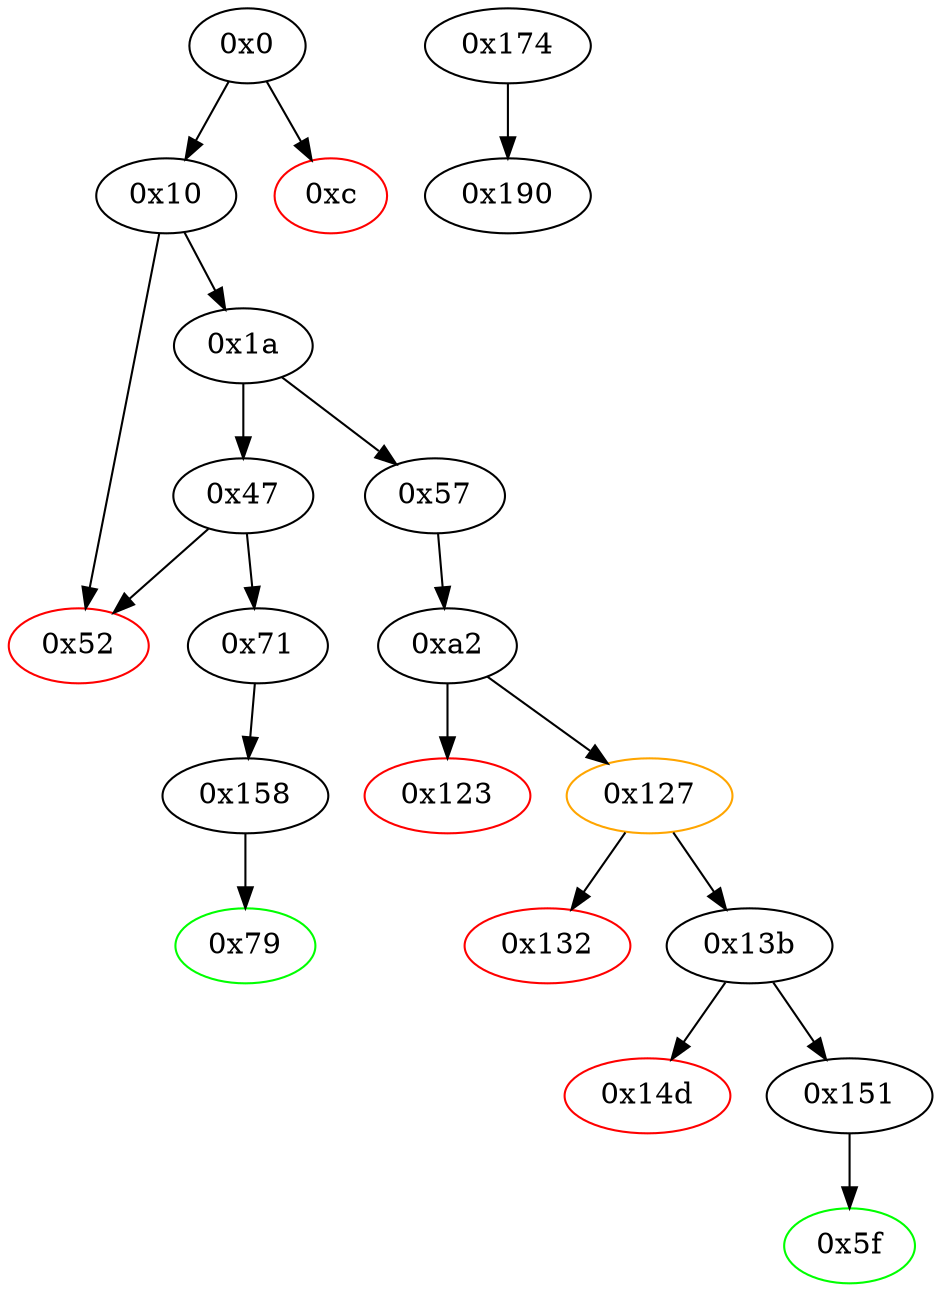 strict digraph "" {
"0x57" [fillcolor=white, id="0x57", style=filled, tooltip="Block 0x57\n[0x57:0x5e]\n---\nPredecessors: [0x1a]\nSuccessors: [0xa2]\n---\n0x57 JUMPDEST\n0x58 PUSH2 0x5f\n0x5b PUSH2 0xa2\n0x5e JUMP\n---\n0x57: JUMPDEST \n0x58: V21 = 0x5f\n0x5b: V22 = 0xa2\n0x5e: JUMP 0xa2\n---\nEntry stack: [V13]\nStack pops: 0\nStack additions: [0x5f]\nExit stack: [V13, 0x5f]\n\nDef sites:\nV13: {0x1a.0x3b}\n"];
"0xa2" [fillcolor=white, id="0xa2", style=filled, tooltip="Block 0xa2\n[0xa2:0x122]\n---\nPredecessors: [0x57]\nSuccessors: [0x123, 0x127]\n---\n0xa2 JUMPDEST\n0xa3 PUSH1 0x0\n0xa5 DUP1\n0xa6 PUSH1 0x0\n0xa8 SWAP1\n0xa9 SLOAD\n0xaa SWAP1\n0xab PUSH2 0x100\n0xae EXP\n0xaf SWAP1\n0xb0 DIV\n0xb1 PUSH20 0xffffffffffffffffffffffffffffffffffffffff\n0xc6 AND\n0xc7 PUSH20 0xffffffffffffffffffffffffffffffffffffffff\n0xdc AND\n0xdd PUSH4 0x57de26a4\n0xe2 PUSH1 0x40\n0xe4 MLOAD\n0xe5 DUP2\n0xe6 PUSH4 0xffffffff\n0xeb AND\n0xec PUSH29 0x100000000000000000000000000000000000000000000000000000000\n0x10a MUL\n0x10b DUP2\n0x10c MSTORE\n0x10d PUSH1 0x4\n0x10f ADD\n0x110 PUSH1 0x20\n0x112 PUSH1 0x40\n0x114 MLOAD\n0x115 DUP1\n0x116 DUP4\n0x117 SUB\n0x118 DUP2\n0x119 DUP7\n0x11a DUP1\n0x11b EXTCODESIZE\n0x11c ISZERO\n0x11d DUP1\n0x11e ISZERO\n0x11f PUSH2 0x127\n0x122 JUMPI\n---\n0xa2: JUMPDEST \n0xa3: V39 = 0x0\n0xa6: V40 = 0x0\n0xa9: V41 = S[0x0]\n0xab: V42 = 0x100\n0xae: V43 = EXP 0x100 0x0\n0xb0: V44 = DIV V41 0x1\n0xb1: V45 = 0xffffffffffffffffffffffffffffffffffffffff\n0xc6: V46 = AND 0xffffffffffffffffffffffffffffffffffffffff V44\n0xc7: V47 = 0xffffffffffffffffffffffffffffffffffffffff\n0xdc: V48 = AND 0xffffffffffffffffffffffffffffffffffffffff V46\n0xdd: V49 = 0x57de26a4\n0xe2: V50 = 0x40\n0xe4: V51 = M[0x40]\n0xe6: V52 = 0xffffffff\n0xeb: V53 = AND 0xffffffff 0x57de26a4\n0xec: V54 = 0x100000000000000000000000000000000000000000000000000000000\n0x10a: V55 = MUL 0x100000000000000000000000000000000000000000000000000000000 0x57de26a4\n0x10c: M[V51] = 0x57de26a400000000000000000000000000000000000000000000000000000000\n0x10d: V56 = 0x4\n0x10f: V57 = ADD 0x4 V51\n0x110: V58 = 0x20\n0x112: V59 = 0x40\n0x114: V60 = M[0x40]\n0x117: V61 = SUB V57 V60\n0x11b: V62 = EXTCODESIZE V48\n0x11c: V63 = ISZERO V62\n0x11e: V64 = ISZERO V63\n0x11f: V65 = 0x127\n0x122: JUMPI 0x127 V64\n---\nEntry stack: [V13, 0x5f]\nStack pops: 0\nStack additions: [0x0, V48, 0x57de26a4, V57, 0x20, V60, V61, V60, V48, V63]\nExit stack: [V13, 0x5f, 0x0, V48, 0x57de26a4, V57, 0x20, V60, V61, V60, V48, V63]\n\nDef sites:\nV13: {0x1a.0x3b}\n0x5f: {0x57.0x58}\n"];
"0x14d" [color=red, fillcolor=white, id="0x14d", style=filled, tooltip="Block 0x14d\n[0x14d:0x150]\n---\nPredecessors: [0x13b]\nSuccessors: []\n---\n0x14d PUSH1 0x0\n0x14f DUP1\n0x150 REVERT\n---\n0x14d: V83 = 0x0\n0x150: REVERT 0x0 0x0\n---\nEntry stack: [V13, 0x5f, 0x0, V77, V78]\nStack pops: 0\nStack additions: []\nExit stack: [V13, 0x5f, 0x0, V77, V78]\n\nDef sites:\nV13: {0x1a.0x3b}\n0x5f: {0x57.0x58}\n0x0: {0xa2.0xa3}\nV77: {0x13b.0x142}\nV78: {0x13b.0x143}\n"];
"0x47" [fillcolor=white, id="0x47", style=filled, tooltip="Block 0x47\n[0x47:0x51]\n---\nPredecessors: [0x1a]\nSuccessors: [0x52, 0x71]\n---\n0x47 DUP1\n0x48 PUSH4 0xcac8ea6c\n0x4d EQ\n0x4e PUSH2 0x71\n0x51 JUMPI\n---\n0x48: V17 = 0xcac8ea6c\n0x4d: V18 = EQ 0xcac8ea6c V13\n0x4e: V19 = 0x71\n0x51: JUMPI 0x71 V18\n---\nEntry stack: [V13]\nStack pops: 1\nStack additions: [S0]\nExit stack: [V13]\n\nDef sites:\nV13: {0x1a.0x3b}\n"];
"0x52" [color=red, fillcolor=white, id="0x52", style=filled, tooltip="Block 0x52\n[0x52:0x56]\n---\nPredecessors: [0x10, 0x47]\nSuccessors: []\n---\n0x52 JUMPDEST\n0x53 PUSH1 0x0\n0x55 DUP1\n0x56 REVERT\n---\n0x52: JUMPDEST \n0x53: V20 = 0x0\n0x56: REVERT 0x0 0x0\n---\nEntry stack: [V13]\nStack pops: 0\nStack additions: []\nExit stack: [V13]\n\nDef sites:\nV13: {0x1a.0x3b}\n"];
"0x151" [fillcolor=white, id="0x151", style=filled, tooltip="Block 0x151\n[0x151:0x157]\n---\nPredecessors: [0x13b]\nSuccessors: [0x5f]\n---\n0x151 JUMPDEST\n0x152 POP\n0x153 MLOAD\n0x154 SWAP1\n0x155 POP\n0x156 SWAP1\n0x157 JUMP\n---\n0x151: JUMPDEST \n0x153: V84 = M[V77]\n0x157: JUMP 0x5f\n---\nEntry stack: [V13, 0x5f, 0x0, V77, V78]\nStack pops: 4\nStack additions: [V84]\nExit stack: [V13, V84]\n\nDef sites:\nV13: {0x1a.0x3b}\n0x5f: {0x57.0x58}\n0x0: {0xa2.0xa3}\nV77: {0x13b.0x142}\nV78: {0x13b.0x143}\n"];
"0x71" [fillcolor=white, id="0x71", style=filled, tooltip="Block 0x71\n[0x71:0x78]\n---\nPredecessors: [0x47]\nSuccessors: [0x158]\n---\n0x71 JUMPDEST\n0x72 PUSH2 0x79\n0x75 PUSH2 0x158\n0x78 JUMP\n---\n0x71: JUMPDEST \n0x72: V29 = 0x79\n0x75: V30 = 0x158\n0x78: JUMP 0x158\n---\nEntry stack: [V13]\nStack pops: 0\nStack additions: [0x79]\nExit stack: [V13, 0x79]\n\nDef sites:\nV13: {0x1a.0x3b}\n"];
"0x190" [fillcolor=white, id="0x190", style=filled, tooltip="Block 0x190\n[0x190:0x1ab]\n---\nPredecessors: [0x174]\nSuccessors: []\n---\n0x190 JUMPDEST\n0x191 LOG1\n0x192 MISSING 0x2c\n0x193 ISZERO\n0x194 PUSH23 0xd46aa989f619f287220029\n---\n0x190: JUMPDEST \n0x191: LOG S0 S1 S2\n0x192: MISSING 0x2c\n0x193: V93 = ISZERO S0\n0x194: V94 = 0xd46aa989f619f287220029\n---\nEntry stack: [S16, S15, S14, S13, S12, S11, S10, S9, S8, S7, S6, S5, S4, S3, S2, S1, S0]\nStack pops: 6\nStack additions: [0xd46aa989f619f287220029, V93]\nExit stack: []\n\nDef sites:\nS16: {}\nS15: {}\nS14: {}\nS13: {}\nS12: {}\nS11: {}\nS10: {}\nS9: {}\nS8: {}\nS7: {}\nS6: {}\nS5: {}\nS4: {}\nS3: {}\nS2: {}\nS1: {}\nS0: {}\n"];
"0x0" [fillcolor=white, id="0x0", style=filled, tooltip="Block 0x0\n[0x0:0xb]\n---\nPredecessors: []\nSuccessors: [0xc, 0x10]\n---\n0x0 PUSH1 0x80\n0x2 PUSH1 0x40\n0x4 MSTORE\n0x5 CALLVALUE\n0x6 DUP1\n0x7 ISZERO\n0x8 PUSH2 0x10\n0xb JUMPI\n---\n0x0: V0 = 0x80\n0x2: V1 = 0x40\n0x4: M[0x40] = 0x80\n0x5: V2 = CALLVALUE\n0x7: V3 = ISZERO V2\n0x8: V4 = 0x10\n0xb: JUMPI 0x10 V3\n---\nEntry stack: []\nStack pops: 0\nStack additions: [V2]\nExit stack: [V2]\n\nDef sites:\n"];
"0x5f" [color=green, fillcolor=white, id="0x5f", style=filled, tooltip="Block 0x5f\n[0x5f:0x70]\n---\nPredecessors: [0x151]\nSuccessors: []\n---\n0x5f JUMPDEST\n0x60 PUSH1 0x40\n0x62 DUP1\n0x63 MLOAD\n0x64 SWAP2\n0x65 DUP3\n0x66 MSTORE\n0x67 MLOAD\n0x68 SWAP1\n0x69 DUP2\n0x6a SWAP1\n0x6b SUB\n0x6c PUSH1 0x20\n0x6e ADD\n0x6f SWAP1\n0x70 RETURN\n---\n0x5f: JUMPDEST \n0x60: V23 = 0x40\n0x63: V24 = M[0x40]\n0x66: M[V24] = V84\n0x67: V25 = M[0x40]\n0x6b: V26 = SUB V24 V25\n0x6c: V27 = 0x20\n0x6e: V28 = ADD 0x20 V26\n0x70: RETURN V25 V28\n---\nEntry stack: [V13, V84]\nStack pops: 1\nStack additions: []\nExit stack: [V13]\n\nDef sites:\nV13: {0x1a.0x3b}\nV84: {0x151.0x153}\n"];
"0x13b" [fillcolor=white, id="0x13b", style=filled, tooltip="Block 0x13b\n[0x13b:0x14c]\n---\nPredecessors: [0x127]\nSuccessors: [0x14d, 0x151]\n---\n0x13b JUMPDEST\n0x13c POP\n0x13d POP\n0x13e POP\n0x13f POP\n0x140 PUSH1 0x40\n0x142 MLOAD\n0x143 RETURNDATASIZE\n0x144 PUSH1 0x20\n0x146 DUP2\n0x147 LT\n0x148 ISZERO\n0x149 PUSH2 0x151\n0x14c JUMPI\n---\n0x13b: JUMPDEST \n0x140: V76 = 0x40\n0x142: V77 = M[0x40]\n0x143: V78 = RETURNDATASIZE\n0x144: V79 = 0x20\n0x147: V80 = LT V78 0x20\n0x148: V81 = ISZERO V80\n0x149: V82 = 0x151\n0x14c: JUMPI 0x151 V81\n---\nEntry stack: [V13, 0x5f, 0x0, V48, 0x57de26a4, V57, V69]\nStack pops: 4\nStack additions: [V77, V78]\nExit stack: [V13, 0x5f, 0x0, V77, V78]\n\nDef sites:\nV13: {0x1a.0x3b}\n0x5f: {0x57.0x58}\n0x0: {0xa2.0xa3}\nV48: {0xa2.0xdc}\n0x57de26a4: {0xa2.0xdd}\nV57: {0xa2.0x10f}\nV69: {0x127.0x12b}\n"];
"0x10" [fillcolor=white, id="0x10", style=filled, tooltip="Block 0x10\n[0x10:0x19]\n---\nPredecessors: [0x0]\nSuccessors: [0x1a, 0x52]\n---\n0x10 JUMPDEST\n0x11 POP\n0x12 PUSH1 0x4\n0x14 CALLDATASIZE\n0x15 LT\n0x16 PUSH2 0x52\n0x19 JUMPI\n---\n0x10: JUMPDEST \n0x12: V6 = 0x4\n0x14: V7 = CALLDATASIZE\n0x15: V8 = LT V7 0x4\n0x16: V9 = 0x52\n0x19: JUMPI 0x52 V8\n---\nEntry stack: [V2]\nStack pops: 1\nStack additions: []\nExit stack: []\n\nDef sites:\nV2: {0x0.0x5}\n"];
"0xc" [color=red, fillcolor=white, id="0xc", style=filled, tooltip="Block 0xc\n[0xc:0xf]\n---\nPredecessors: [0x0]\nSuccessors: []\n---\n0xc PUSH1 0x0\n0xe DUP1\n0xf REVERT\n---\n0xc: V5 = 0x0\n0xf: REVERT 0x0 0x0\n---\nEntry stack: [V2]\nStack pops: 0\nStack additions: []\nExit stack: [V2]\n\nDef sites:\nV2: {0x0.0x5}\n"];
"0x174" [fillcolor=white, id="0x174", style=filled, tooltip="Block 0x174\n[0x174:0x18f]\n---\nPredecessors: []\nSuccessors: [0x190]\n---\n0x174 INVALID\n0x175 LOG1\n0x176 PUSH6 0x627a7a723058\n0x17d SHA3\n0x17e MISSING 0x24\n0x17f DUP4\n0x180 CALLDATACOPY\n0x181 DUP15\n0x182 MISSING 0xca\n0x183 MISSING 0x2d\n0x184 MISSING 0x22\n0x185 SIGNEXTEND\n0x186 MISSING 0xec\n0x187 DUP12\n0x188 MISSING 0x4b\n0x189 MISSING 0xb4\n0x18a MISSING 0xac\n0x18b MISSING 0x4f\n0x18c SWAP12\n0x18d SDIV\n0x18e MISSING 0x4c\n0x18f DUP16\n---\n0x174: INVALID \n0x175: LOG S0 S1 S2\n0x176: V89 = 0x627a7a723058\n0x17d: V90 = SHA3 0x627a7a723058 S3\n0x17e: MISSING 0x24\n0x180: CALLDATACOPY S3 S0 S1\n0x182: MISSING 0xca\n0x183: MISSING 0x2d\n0x184: MISSING 0x22\n0x185: V91 = SIGNEXTEND S0 S1\n0x186: MISSING 0xec\n0x188: MISSING 0x4b\n0x189: MISSING 0xb4\n0x18a: MISSING 0xac\n0x18b: MISSING 0x4f\n0x18d: V92 = SDIV S12 S1\n0x18e: MISSING 0x4c\n0x18f: NOP \n---\nEntry stack: []\nStack pops: 0\nStack additions: [V90, S16, S2, S3, S4, S5, S6, S7, S8, S9, S10, S11, S12, S13, S14, S15, S16, V91, S11, S0, S1, S2, S3, S4, S5, S6, S7, S8, S9, S10, S11, V92, S2, S3, S4, S5, S6, S7, S8, S9, S10, S11, S0, S15, S0, S1, S2, S3, S4, S5, S6, S7, S8, S9, S10, S11, S12, S13, S14, S15]\nExit stack: []\n\nDef sites:\n"];
"0x158" [fillcolor=white, id="0x158", style=filled, tooltip="Block 0x158\n[0x158:0x173]\n---\nPredecessors: [0x71]\nSuccessors: [0x79]\n---\n0x158 JUMPDEST\n0x159 PUSH1 0x0\n0x15b SLOAD\n0x15c PUSH20 0xffffffffffffffffffffffffffffffffffffffff\n0x171 AND\n0x172 DUP2\n0x173 JUMP\n---\n0x158: JUMPDEST \n0x159: V85 = 0x0\n0x15b: V86 = S[0x0]\n0x15c: V87 = 0xffffffffffffffffffffffffffffffffffffffff\n0x171: V88 = AND 0xffffffffffffffffffffffffffffffffffffffff V86\n0x173: JUMP 0x79\n---\nEntry stack: [V13, 0x79]\nStack pops: 1\nStack additions: [S0, V88]\nExit stack: [V13, 0x79, V88]\n\nDef sites:\nV13: {0x1a.0x3b}\n0x79: {0x71.0x72}\n"];
"0x1a" [fillcolor=white, id="0x1a", style=filled, tooltip="Block 0x1a\n[0x1a:0x46]\n---\nPredecessors: [0x10]\nSuccessors: [0x47, 0x57]\n---\n0x1a PUSH29 0x100000000000000000000000000000000000000000000000000000000\n0x38 PUSH1 0x0\n0x3a CALLDATALOAD\n0x3b DIV\n0x3c PUSH4 0x57de26a4\n0x41 DUP2\n0x42 EQ\n0x43 PUSH2 0x57\n0x46 JUMPI\n---\n0x1a: V10 = 0x100000000000000000000000000000000000000000000000000000000\n0x38: V11 = 0x0\n0x3a: V12 = CALLDATALOAD 0x0\n0x3b: V13 = DIV V12 0x100000000000000000000000000000000000000000000000000000000\n0x3c: V14 = 0x57de26a4\n0x42: V15 = EQ V13 0x57de26a4\n0x43: V16 = 0x57\n0x46: JUMPI 0x57 V15\n---\nEntry stack: []\nStack pops: 0\nStack additions: [V13]\nExit stack: [V13]\n\nDef sites:\n"];
"0x79" [color=green, fillcolor=white, id="0x79", style=filled, tooltip="Block 0x79\n[0x79:0xa1]\n---\nPredecessors: [0x158]\nSuccessors: []\n---\n0x79 JUMPDEST\n0x7a PUSH1 0x40\n0x7c DUP1\n0x7d MLOAD\n0x7e PUSH20 0xffffffffffffffffffffffffffffffffffffffff\n0x93 SWAP1\n0x94 SWAP3\n0x95 AND\n0x96 DUP3\n0x97 MSTORE\n0x98 MLOAD\n0x99 SWAP1\n0x9a DUP2\n0x9b SWAP1\n0x9c SUB\n0x9d PUSH1 0x20\n0x9f ADD\n0xa0 SWAP1\n0xa1 RETURN\n---\n0x79: JUMPDEST \n0x7a: V31 = 0x40\n0x7d: V32 = M[0x40]\n0x7e: V33 = 0xffffffffffffffffffffffffffffffffffffffff\n0x95: V34 = AND V88 0xffffffffffffffffffffffffffffffffffffffff\n0x97: M[V32] = V34\n0x98: V35 = M[0x40]\n0x9c: V36 = SUB V32 V35\n0x9d: V37 = 0x20\n0x9f: V38 = ADD 0x20 V36\n0xa1: RETURN V35 V38\n---\nEntry stack: [V13, 0x79, V88]\nStack pops: 1\nStack additions: []\nExit stack: [V13, 0x79]\n\nDef sites:\nV13: {0x1a.0x3b}\n0x79: {0x71.0x72}\nV88: {0x158.0x171}\n"];
"0x132" [color=red, fillcolor=white, id="0x132", style=filled, tooltip="Block 0x132\n[0x132:0x13a]\n---\nPredecessors: [0x127]\nSuccessors: []\n---\n0x132 RETURNDATASIZE\n0x133 PUSH1 0x0\n0x135 DUP1\n0x136 RETURNDATACOPY\n0x137 RETURNDATASIZE\n0x138 PUSH1 0x0\n0x13a REVERT\n---\n0x132: V72 = RETURNDATASIZE\n0x133: V73 = 0x0\n0x136: RETURNDATACOPY 0x0 0x0 V72\n0x137: V74 = RETURNDATASIZE\n0x138: V75 = 0x0\n0x13a: REVERT 0x0 V74\n---\nEntry stack: [V13, 0x5f, 0x0, V48, 0x57de26a4, V57, V69]\nStack pops: 0\nStack additions: []\nExit stack: [V13, 0x5f, 0x0, V48, 0x57de26a4, V57, V69]\n\nDef sites:\nV13: {0x1a.0x3b}\n0x5f: {0x57.0x58}\n0x0: {0xa2.0xa3}\nV48: {0xa2.0xdc}\n0x57de26a4: {0xa2.0xdd}\nV57: {0xa2.0x10f}\nV69: {0x127.0x12b}\n"];
"0x127" [color=orange, fillcolor=white, id="0x127", style=filled, tooltip="Block 0x127\n[0x127:0x131]\n---\nPredecessors: [0xa2]\nSuccessors: [0x132, 0x13b]\n---\n0x127 JUMPDEST\n0x128 POP\n0x129 GAS\n0x12a STATICCALL\n0x12b ISZERO\n0x12c DUP1\n0x12d ISZERO\n0x12e PUSH2 0x13b\n0x131 JUMPI\n---\n0x127: JUMPDEST \n0x129: V67 = GAS\n0x12a: V68 = STATICCALL V67 V48 V60 V61 V60 0x20\n0x12b: V69 = ISZERO V68\n0x12d: V70 = ISZERO V69\n0x12e: V71 = 0x13b\n0x131: JUMPI 0x13b V70\n---\nEntry stack: [V13, 0x5f, 0x0, V48, 0x57de26a4, V57, 0x20, V60, V61, V60, V48, V63]\nStack pops: 6\nStack additions: [V69]\nExit stack: [V13, 0x5f, 0x0, V48, 0x57de26a4, V57, V69]\n\nDef sites:\nV13: {0x1a.0x3b}\n0x5f: {0x57.0x58}\n0x0: {0xa2.0xa3}\nV48: {0xa2.0xdc}\n0x57de26a4: {0xa2.0xdd}\nV57: {0xa2.0x10f}\n0x20: {0xa2.0x110}\nV60: {0xa2.0x114}\nV61: {0xa2.0x117}\nV60: {0xa2.0x114}\nV48: {0xa2.0xdc}\nV63: {0xa2.0x11c}\n"];
"0x123" [color=red, fillcolor=white, id="0x123", style=filled, tooltip="Block 0x123\n[0x123:0x126]\n---\nPredecessors: [0xa2]\nSuccessors: []\n---\n0x123 PUSH1 0x0\n0x125 DUP1\n0x126 REVERT\n---\n0x123: V66 = 0x0\n0x126: REVERT 0x0 0x0\n---\nEntry stack: [V13, 0x5f, 0x0, V48, 0x57de26a4, V57, 0x20, V60, V61, V60, V48, V63]\nStack pops: 0\nStack additions: []\nExit stack: [V13, 0x5f, 0x0, V48, 0x57de26a4, V57, 0x20, V60, V61, V60, V48, V63]\n\nDef sites:\nV13: {0x1a.0x3b}\n0x5f: {0x57.0x58}\n0x0: {0xa2.0xa3}\nV48: {0xa2.0xdc}\n0x57de26a4: {0xa2.0xdd}\nV57: {0xa2.0x10f}\n0x20: {0xa2.0x110}\nV60: {0xa2.0x114}\nV61: {0xa2.0x117}\nV60: {0xa2.0x114}\nV48: {0xa2.0xdc}\nV63: {0xa2.0x11c}\n"];
"0x57" -> "0xa2";
"0xa2" -> "0x127";
"0xa2" -> "0x123";
"0x47" -> "0x71";
"0x47" -> "0x52";
"0x151" -> "0x5f";
"0x71" -> "0x158";
"0x0" -> "0x10";
"0x0" -> "0xc";
"0x13b" -> "0x14d";
"0x13b" -> "0x151";
"0x10" -> "0x1a";
"0x10" -> "0x52";
"0x174" -> "0x190";
"0x158" -> "0x79";
"0x1a" -> "0x57";
"0x1a" -> "0x47";
"0x127" -> "0x13b";
"0x127" -> "0x132";
}
